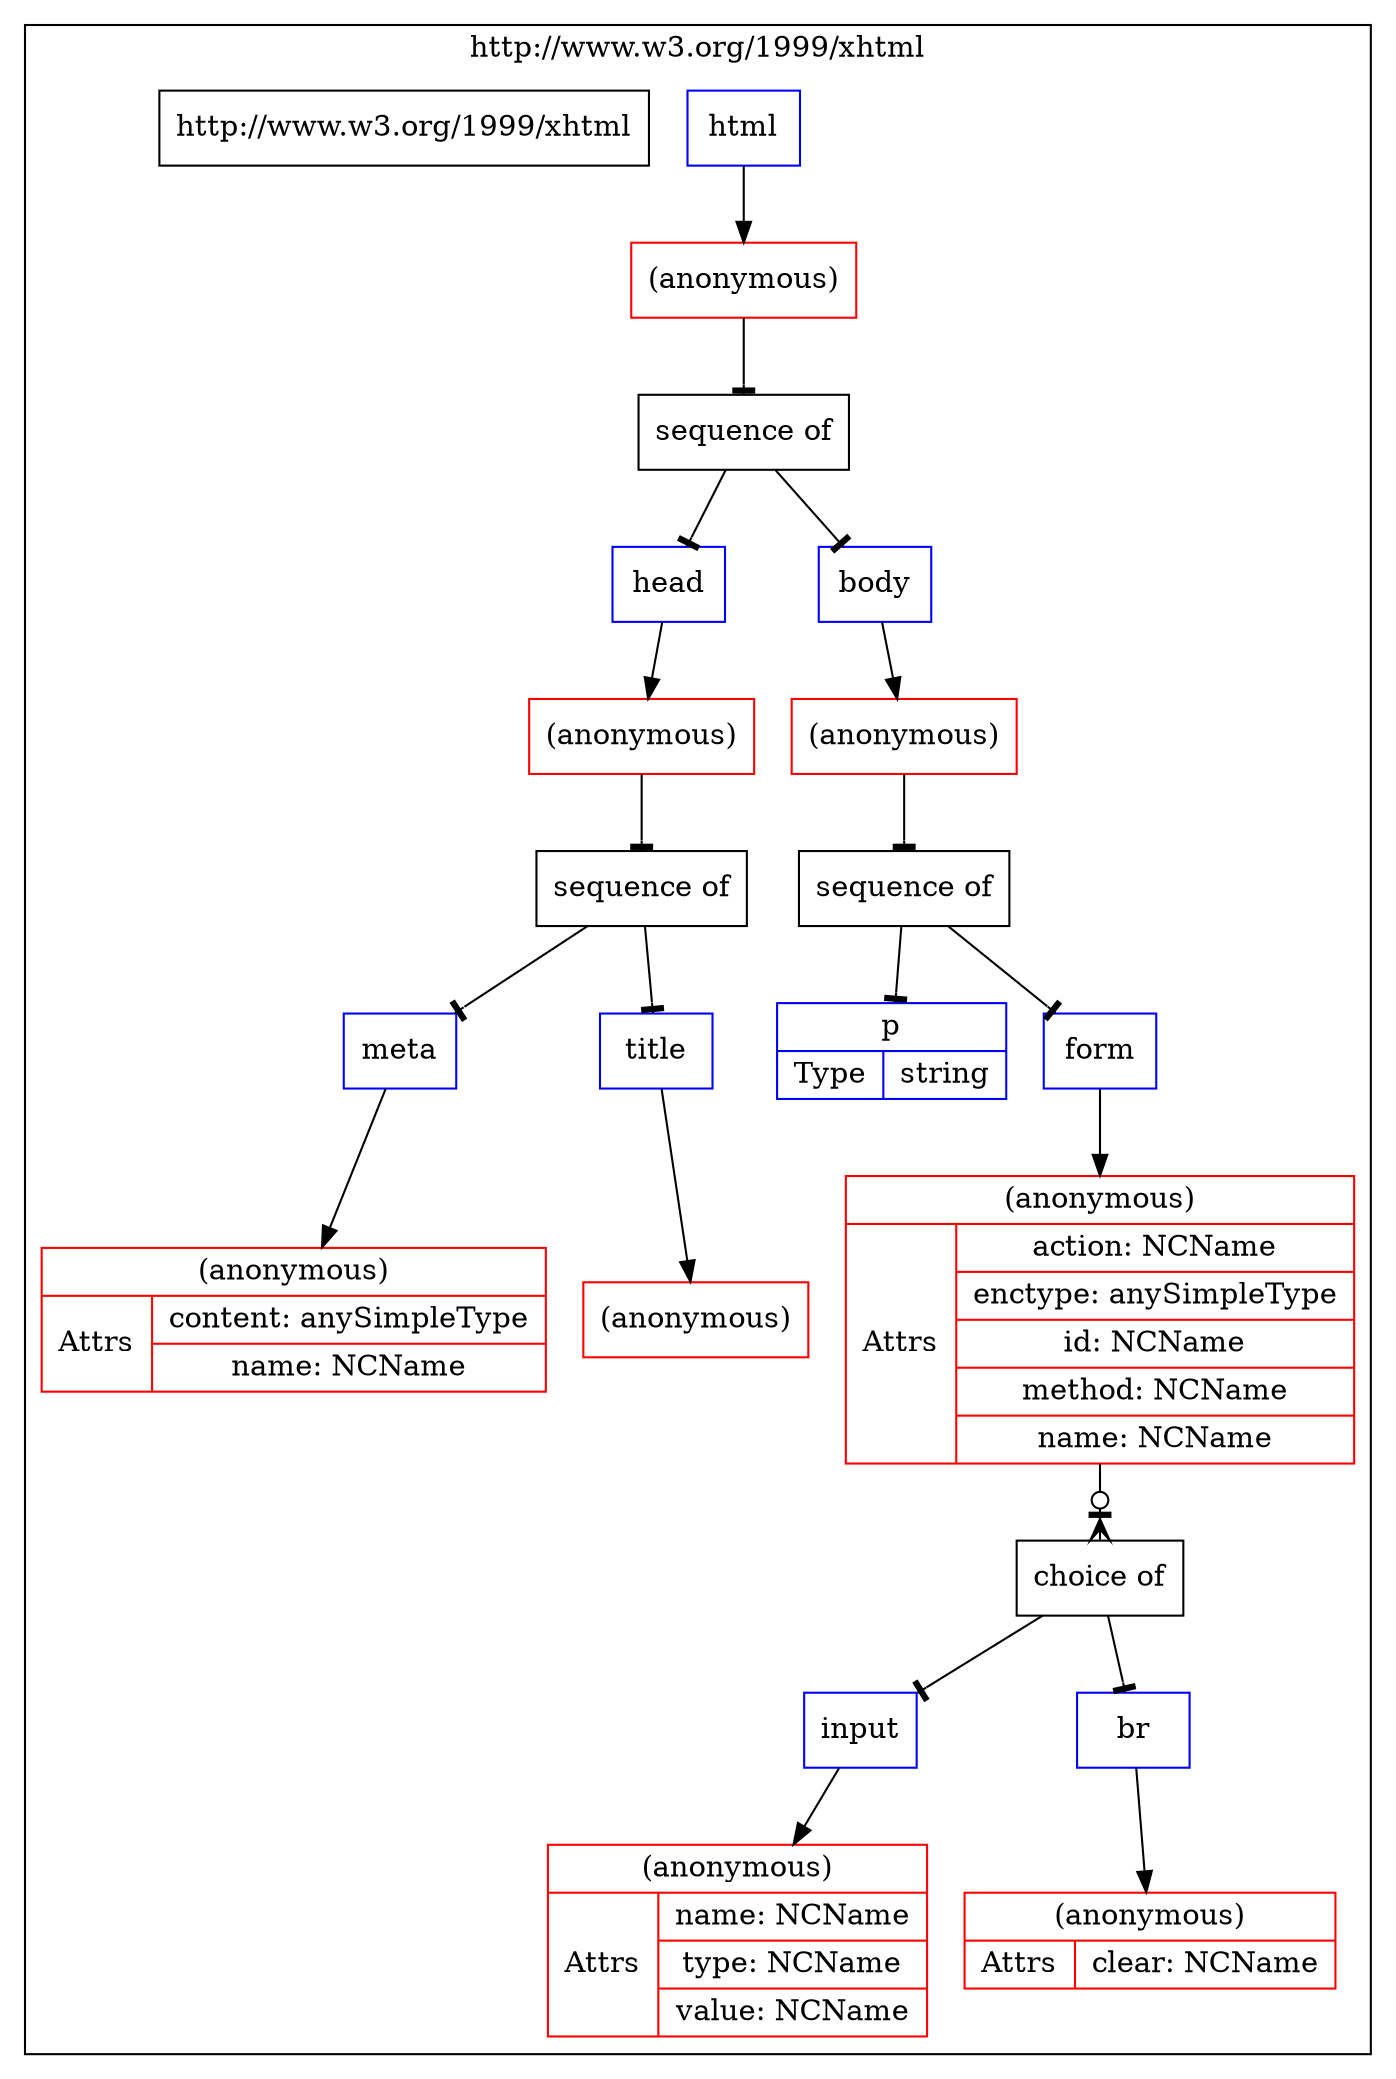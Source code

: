 digraph {
subgraph clusterSchemaImpl813251 { label="http://www.w3.org/1999/xhtml"
ComplexTypeImpl26780757 [shape="record", label="{(anonymous)|{Attrs|{{<AttributeUseImpl26779524>action: NCName}|{<AttributeUseImpl17876004>enctype: anySimpleType}|{<AttributeUseImpl29173348>id: NCName}|{<AttributeUseImpl19106770>method: NCName}|{<AttributeUseImpl11582167>name: NCName}}}}", color="red"];
ModelGroupImpl26440236 [shape="record", label="{sequence of}"];
ElementDecl30411188 [shape="record", label="{meta}", color="blue"];
ComplexTypeImpl8106640 [shape="record", label="{(anonymous)|{Attrs|{{<AttributeUseImpl20324370>name: NCName}|{<AttributeUseImpl7578443>type: NCName}|{<AttributeUseImpl31822120>value: NCName}}}}", color="red"];
ComplexTypeImpl15778003 [shape="record", label="{(anonymous)}", color="red"];
ElementDecl16607409 [shape="record", label="{title}", color="blue"];
ElementDecl25326212 [shape="record", label="{head}", color="blue"];
ComplexTypeImpl4916061 [shape="record", label="{(anonymous)}", color="red"];
ElementDecl20248218 [shape="record", label="{body}", color="blue"];
ComplexTypeImpl4909906 [shape="record", label="{(anonymous)}", color="red"];
ElementDecl2758093 [shape="record", label="{input}", color="blue"];
ComplexTypeImpl22355327 [shape="record", label="{(anonymous)}", color="red"];
ModelGroupImpl20698484 [shape="record", label="{sequence of}"];
ModelGroupImpl14440411 [shape="record", label="{sequence of}"];
ElementDecl18983808 [shape="record", label="{html}", color="blue"];
ElementDecl22976342 [shape="record", label="{p|{Type|string}}", color="blue"];
ElementDecl19690856 [shape="record", label="{br}", color="blue"];
ComplexTypeImpl33081055 [shape="record", label="{(anonymous)|{Attrs|{{<AttributeUseImpl23255990>clear: NCName}}}}", color="red"];
ComplexTypeImpl21375057 [shape="record", label="{(anonymous)|{Attrs|{{<AttributeUseImpl2628939>content: anySimpleType}|{<AttributeUseImpl26956311>name: NCName}}}}", color="red"];
ElementDecl14962806 [shape="record", label="{form}", color="blue"];
SchemaImpl813251 [shape="record", label="{http://www.w3.org/1999/xhtml}"];
ModelGroupImpl21764429 [shape="record", label="{choice of}"];
}
ComplexTypeImpl26780757 -> ModelGroupImpl21764429 [arrowhead="crowteeodot", arrowtail="diamond"];
ElementDecl16607409 -> ComplexTypeImpl4909906 [arrowhead="normal"];
ModelGroupImpl26440236 -> ElementDecl30411188 [arrowhead="tee", arrowtail="diamond"];
ModelGroupImpl26440236 -> ElementDecl16607409 [arrowhead="tee", arrowtail="diamond"];
ElementDecl30411188 -> ComplexTypeImpl21375057 [arrowhead="normal"];
ElementDecl18983808 -> ComplexTypeImpl22355327 [arrowhead="normal"];
ElementDecl14962806 -> ComplexTypeImpl26780757 [arrowhead="normal"];
ComplexTypeImpl4916061 -> ModelGroupImpl20698484 [arrowhead="tee", arrowtail="diamond"];
ElementDecl20248218 -> ComplexTypeImpl4916061 [arrowhead="normal"];
ModelGroupImpl20698484 -> ElementDecl14962806 [arrowhead="tee", arrowtail="diamond"];
ElementDecl25326212 -> ComplexTypeImpl15778003 [arrowhead="normal"];
ElementDecl2758093 -> ComplexTypeImpl8106640 [arrowhead="normal"];
ModelGroupImpl14440411 -> ElementDecl20248218 [arrowhead="tee", arrowtail="diamond"];
ModelGroupImpl21764429 -> ElementDecl19690856 [arrowhead="tee", arrowtail="diamond"];
ElementDecl19690856 -> ComplexTypeImpl33081055 [arrowhead="normal"];
ModelGroupImpl20698484 -> ElementDecl22976342 [arrowhead="tee", arrowtail="diamond"];
ComplexTypeImpl15778003 -> ModelGroupImpl26440236 [arrowhead="tee", arrowtail="diamond"];
ComplexTypeImpl22355327 -> ModelGroupImpl14440411 [arrowhead="tee", arrowtail="diamond"];
ModelGroupImpl14440411 -> ElementDecl25326212 [arrowhead="tee", arrowtail="diamond"];
ModelGroupImpl21764429 -> ElementDecl2758093 [arrowhead="tee", arrowtail="diamond"];
}
